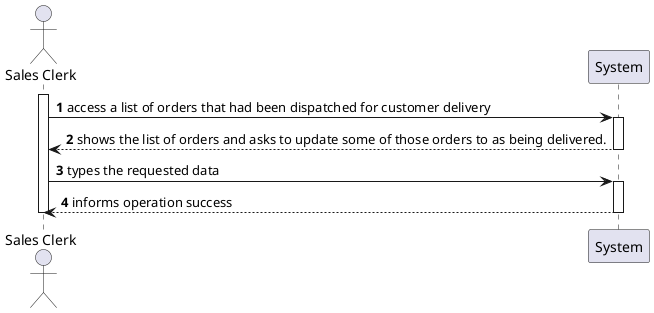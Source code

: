 @startuml
'https://plantuml.com/sequence-diagram

autonumber

actor "Sales Clerk" as WE
participant "System" as UI


activate WE

WE -> UI: access a list of orders that had been dispatched for customer delivery 
activate UI
UI --> WE: shows the list of orders and asks to update some of those orders to as being delivered. 
deactivate UI
WE -> UI: types the requested data
activate UI
UI --> WE: informs operation success

deactivate UI
deactivate WE

@enduml